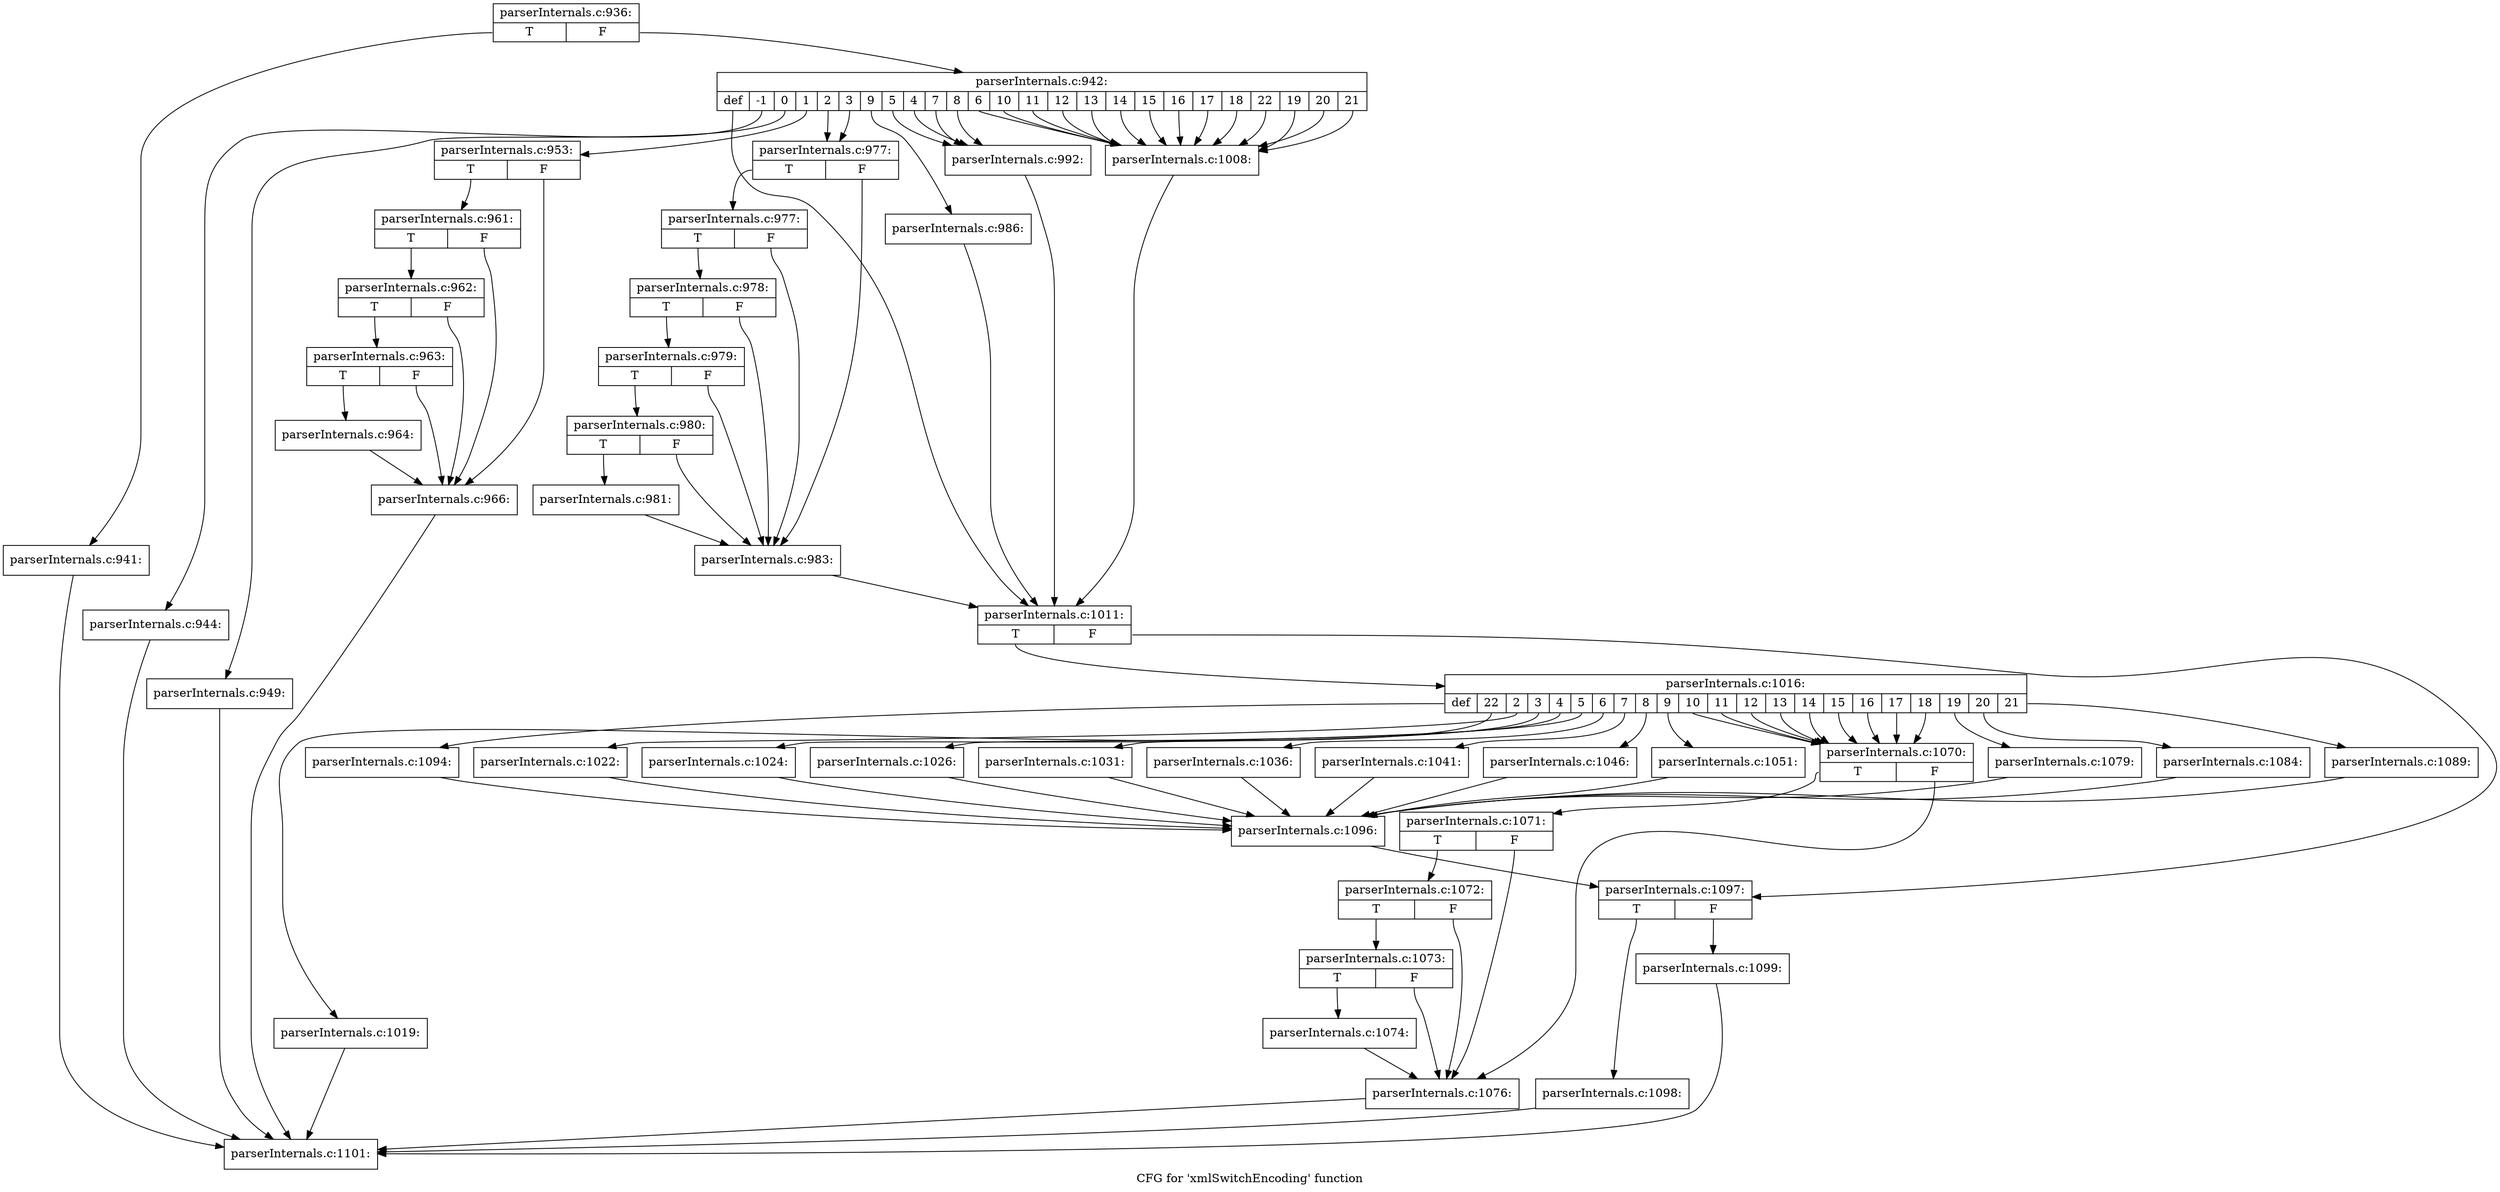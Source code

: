 digraph "CFG for 'xmlSwitchEncoding' function" {
	label="CFG for 'xmlSwitchEncoding' function";

	Node0x3b1cb20 [shape=record,label="{parserInternals.c:936:|{<s0>T|<s1>F}}"];
	Node0x3b1cb20:s0 -> Node0x3b0b600;
	Node0x3b1cb20:s1 -> Node0x3ba5920;
	Node0x3b0b600 [shape=record,label="{parserInternals.c:941:}"];
	Node0x3b0b600 -> Node0x3c096e0;
	Node0x3ba5920 [shape=record,label="{parserInternals.c:942:|{<s0>def|<s1>-1|<s2>0|<s3>1|<s4>2|<s5>3|<s6>9|<s7>5|<s8>4|<s9>7|<s10>8|<s11>6|<s12>10|<s13>11|<s14>12|<s15>13|<s16>14|<s17>15|<s18>16|<s19>17|<s20>18|<s21>22|<s22>19|<s23>20|<s24>21}}"];
	Node0x3ba5920:s0 -> Node0x3ba5e20;
	Node0x3ba5920:s1 -> Node0x3c0bbb0;
	Node0x3ba5920:s2 -> Node0x3c0c180;
	Node0x3ba5920:s3 -> Node0x3c0c580;
	Node0x3ba5920:s4 -> Node0x3c0e7c0;
	Node0x3ba5920:s5 -> Node0x3c0e7c0;
	Node0x3ba5920:s6 -> Node0x3c10c10;
	Node0x3ba5920:s7 -> Node0x3c10e00;
	Node0x3ba5920:s8 -> Node0x3c10e00;
	Node0x3ba5920:s9 -> Node0x3c10e00;
	Node0x3ba5920:s10 -> Node0x3c10e00;
	Node0x3ba5920:s11 -> Node0x3c11030;
	Node0x3ba5920:s12 -> Node0x3c11030;
	Node0x3ba5920:s13 -> Node0x3c11030;
	Node0x3ba5920:s14 -> Node0x3c11030;
	Node0x3ba5920:s15 -> Node0x3c11030;
	Node0x3ba5920:s16 -> Node0x3c11030;
	Node0x3ba5920:s17 -> Node0x3c11030;
	Node0x3ba5920:s18 -> Node0x3c11030;
	Node0x3ba5920:s19 -> Node0x3c11030;
	Node0x3ba5920:s20 -> Node0x3c11030;
	Node0x3ba5920:s21 -> Node0x3c11030;
	Node0x3ba5920:s22 -> Node0x3c11030;
	Node0x3ba5920:s23 -> Node0x3c11030;
	Node0x3ba5920:s24 -> Node0x3c11030;
	Node0x3c0bbb0 [shape=record,label="{parserInternals.c:944:}"];
	Node0x3c0bbb0 -> Node0x3c096e0;
	Node0x3c0c180 [shape=record,label="{parserInternals.c:949:}"];
	Node0x3c0c180 -> Node0x3c096e0;
	Node0x3c0c580 [shape=record,label="{parserInternals.c:953:|{<s0>T|<s1>F}}"];
	Node0x3c0c580:s0 -> Node0x3c0ca50;
	Node0x3c0c580:s1 -> Node0x3c0c900;
	Node0x3c0ca50 [shape=record,label="{parserInternals.c:961:|{<s0>T|<s1>F}}"];
	Node0x3c0ca50:s0 -> Node0x3c0c9d0;
	Node0x3c0ca50:s1 -> Node0x3c0c900;
	Node0x3c0c9d0 [shape=record,label="{parserInternals.c:962:|{<s0>T|<s1>F}}"];
	Node0x3c0c9d0:s0 -> Node0x3c0c950;
	Node0x3c0c9d0:s1 -> Node0x3c0c900;
	Node0x3c0c950 [shape=record,label="{parserInternals.c:963:|{<s0>T|<s1>F}}"];
	Node0x3c0c950:s0 -> Node0x3c0c8b0;
	Node0x3c0c950:s1 -> Node0x3c0c900;
	Node0x3c0c8b0 [shape=record,label="{parserInternals.c:964:}"];
	Node0x3c0c8b0 -> Node0x3c0c900;
	Node0x3c0c900 [shape=record,label="{parserInternals.c:966:}"];
	Node0x3c0c900 -> Node0x3c096e0;
	Node0x3c0e7c0 [shape=record,label="{parserInternals.c:977:|{<s0>T|<s1>F}}"];
	Node0x3c0e7c0:s0 -> Node0x3c0ead0;
	Node0x3c0e7c0:s1 -> Node0x3c0e900;
	Node0x3c0ead0 [shape=record,label="{parserInternals.c:977:|{<s0>T|<s1>F}}"];
	Node0x3c0ead0:s0 -> Node0x3c0ea50;
	Node0x3c0ead0:s1 -> Node0x3c0e900;
	Node0x3c0ea50 [shape=record,label="{parserInternals.c:978:|{<s0>T|<s1>F}}"];
	Node0x3c0ea50:s0 -> Node0x3c0e9d0;
	Node0x3c0ea50:s1 -> Node0x3c0e900;
	Node0x3c0e9d0 [shape=record,label="{parserInternals.c:979:|{<s0>T|<s1>F}}"];
	Node0x3c0e9d0:s0 -> Node0x3c0e950;
	Node0x3c0e9d0:s1 -> Node0x3c0e900;
	Node0x3c0e950 [shape=record,label="{parserInternals.c:980:|{<s0>T|<s1>F}}"];
	Node0x3c0e950:s0 -> Node0x3c0e8b0;
	Node0x3c0e950:s1 -> Node0x3c0e900;
	Node0x3c0e8b0 [shape=record,label="{parserInternals.c:981:}"];
	Node0x3c0e8b0 -> Node0x3c0e900;
	Node0x3c0e900 [shape=record,label="{parserInternals.c:983:}"];
	Node0x3c0e900 -> Node0x3ba5e20;
	Node0x3c10c10 [shape=record,label="{parserInternals.c:986:}"];
	Node0x3c10c10 -> Node0x3ba5e20;
	Node0x3c10e00 [shape=record,label="{parserInternals.c:992:}"];
	Node0x3c10e00 -> Node0x3ba5e20;
	Node0x3c11030 [shape=record,label="{parserInternals.c:1008:}"];
	Node0x3c11030 -> Node0x3ba5e20;
	Node0x3ba5e20 [shape=record,label="{parserInternals.c:1011:|{<s0>T|<s1>F}}"];
	Node0x3ba5e20:s0 -> Node0x3c12410;
	Node0x3ba5e20:s1 -> Node0x3ba5ea0;
	Node0x3c12410 [shape=record,label="{parserInternals.c:1016:|{<s0>def|<s1>22|<s2>2|<s3>3|<s4>4|<s5>5|<s6>6|<s7>7|<s8>8|<s9>9|<s10>10|<s11>11|<s12>12|<s13>13|<s14>14|<s15>15|<s16>16|<s17>17|<s18>18|<s19>19|<s20>20|<s21>21}}"];
	Node0x3c12410:s0 -> Node0x3c12a30;
	Node0x3c12410:s1 -> Node0x3c12d00;
	Node0x3c12410:s2 -> Node0x3c12fb0;
	Node0x3c12410:s3 -> Node0x3c13060;
	Node0x3c12410:s4 -> Node0x3c13140;
	Node0x3c12410:s5 -> Node0x3c137b0;
	Node0x3c12410:s6 -> Node0x3c13c60;
	Node0x3c12410:s7 -> Node0x3b051b0;
	Node0x3c12410:s8 -> Node0x3b966a0;
	Node0x3c12410:s9 -> Node0x3c14f30;
	Node0x3c12410:s10 -> Node0x3c153c0;
	Node0x3c12410:s11 -> Node0x3c153c0;
	Node0x3c12410:s12 -> Node0x3c153c0;
	Node0x3c12410:s13 -> Node0x3c153c0;
	Node0x3c12410:s14 -> Node0x3c153c0;
	Node0x3c12410:s15 -> Node0x3c153c0;
	Node0x3c12410:s16 -> Node0x3c153c0;
	Node0x3c12410:s17 -> Node0x3c153c0;
	Node0x3c12410:s18 -> Node0x3c153c0;
	Node0x3c12410:s19 -> Node0x3c17470;
	Node0x3c12410:s20 -> Node0x3c181d0;
	Node0x3c12410:s21 -> Node0x3c18680;
	Node0x3c12d00 [shape=record,label="{parserInternals.c:1019:}"];
	Node0x3c12d00 -> Node0x3c096e0;
	Node0x3c12fb0 [shape=record,label="{parserInternals.c:1022:}"];
	Node0x3c12fb0 -> Node0x3c129e0;
	Node0x3c13060 [shape=record,label="{parserInternals.c:1024:}"];
	Node0x3c13060 -> Node0x3c129e0;
	Node0x3c13140 [shape=record,label="{parserInternals.c:1026:}"];
	Node0x3c13140 -> Node0x3c129e0;
	Node0x3c137b0 [shape=record,label="{parserInternals.c:1031:}"];
	Node0x3c137b0 -> Node0x3c129e0;
	Node0x3c13c60 [shape=record,label="{parserInternals.c:1036:}"];
	Node0x3c13c60 -> Node0x3c129e0;
	Node0x3b051b0 [shape=record,label="{parserInternals.c:1041:}"];
	Node0x3b051b0 -> Node0x3c129e0;
	Node0x3b966a0 [shape=record,label="{parserInternals.c:1046:}"];
	Node0x3b966a0 -> Node0x3c129e0;
	Node0x3c14f30 [shape=record,label="{parserInternals.c:1051:}"];
	Node0x3c14f30 -> Node0x3c129e0;
	Node0x3c153c0 [shape=record,label="{parserInternals.c:1070:|{<s0>T|<s1>F}}"];
	Node0x3c153c0:s0 -> Node0x3c15a50;
	Node0x3c153c0:s1 -> Node0x3c12b70;
	Node0x3c15a50 [shape=record,label="{parserInternals.c:1071:|{<s0>T|<s1>F}}"];
	Node0x3c15a50:s0 -> Node0x3c12c40;
	Node0x3c15a50:s1 -> Node0x3c12b70;
	Node0x3c12c40 [shape=record,label="{parserInternals.c:1072:|{<s0>T|<s1>F}}"];
	Node0x3c12c40:s0 -> Node0x3c12bc0;
	Node0x3c12c40:s1 -> Node0x3c12b70;
	Node0x3c12bc0 [shape=record,label="{parserInternals.c:1073:|{<s0>T|<s1>F}}"];
	Node0x3c12bc0:s0 -> Node0x3c12b20;
	Node0x3c12bc0:s1 -> Node0x3c12b70;
	Node0x3c12b20 [shape=record,label="{parserInternals.c:1074:}"];
	Node0x3c12b20 -> Node0x3c12b70;
	Node0x3c12b70 [shape=record,label="{parserInternals.c:1076:}"];
	Node0x3c12b70 -> Node0x3c096e0;
	Node0x3c17470 [shape=record,label="{parserInternals.c:1079:}"];
	Node0x3c17470 -> Node0x3c129e0;
	Node0x3c181d0 [shape=record,label="{parserInternals.c:1084:}"];
	Node0x3c181d0 -> Node0x3c129e0;
	Node0x3c18680 [shape=record,label="{parserInternals.c:1089:}"];
	Node0x3c18680 -> Node0x3c129e0;
	Node0x3c12a30 [shape=record,label="{parserInternals.c:1094:}"];
	Node0x3c12a30 -> Node0x3c129e0;
	Node0x3c129e0 [shape=record,label="{parserInternals.c:1096:}"];
	Node0x3c129e0 -> Node0x3ba5ea0;
	Node0x3ba5ea0 [shape=record,label="{parserInternals.c:1097:|{<s0>T|<s1>F}}"];
	Node0x3ba5ea0:s0 -> Node0x3c18d40;
	Node0x3ba5ea0:s1 -> Node0x3c18d90;
	Node0x3c18d40 [shape=record,label="{parserInternals.c:1098:}"];
	Node0x3c18d40 -> Node0x3c096e0;
	Node0x3c18d90 [shape=record,label="{parserInternals.c:1099:}"];
	Node0x3c18d90 -> Node0x3c096e0;
	Node0x3c096e0 [shape=record,label="{parserInternals.c:1101:}"];
}
